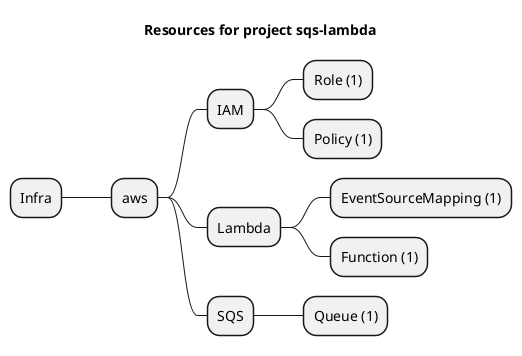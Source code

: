@startmindmap
title Resources for project sqs-lambda
skinparam monochrome true
+ Infra
++ aws
+++ IAM
++++ Role (1)
++++ Policy (1)
+++ Lambda
++++ EventSourceMapping (1)
++++ Function (1)
+++ SQS
++++ Queue (1)
@endmindmap